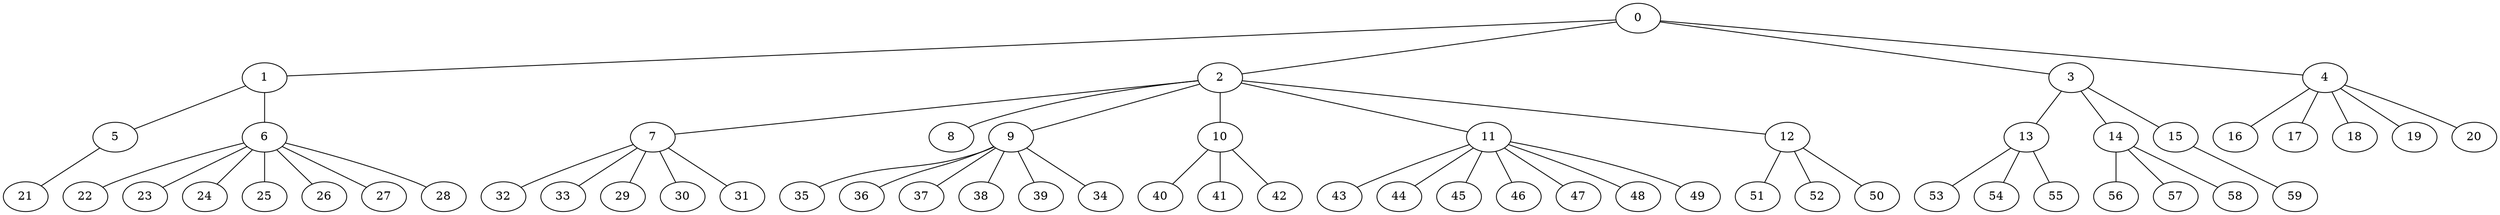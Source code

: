 
graph graphname {
    0 -- 1
0 -- 2
0 -- 3
0 -- 4
1 -- 5
1 -- 6
2 -- 7
2 -- 8
2 -- 9
2 -- 10
2 -- 11
2 -- 12
3 -- 13
3 -- 14
3 -- 15
4 -- 16
4 -- 17
4 -- 18
4 -- 19
4 -- 20
5 -- 21
6 -- 22
6 -- 23
6 -- 24
6 -- 25
6 -- 26
6 -- 27
6 -- 28
7 -- 32
7 -- 33
7 -- 29
7 -- 30
7 -- 31
9 -- 35
9 -- 36
9 -- 37
9 -- 38
9 -- 39
9 -- 34
10 -- 40
10 -- 41
10 -- 42
11 -- 43
11 -- 44
11 -- 45
11 -- 46
11 -- 47
11 -- 48
11 -- 49
12 -- 51
12 -- 52
12 -- 50
13 -- 53
13 -- 54
13 -- 55
14 -- 56
14 -- 57
14 -- 58
15 -- 59

}
